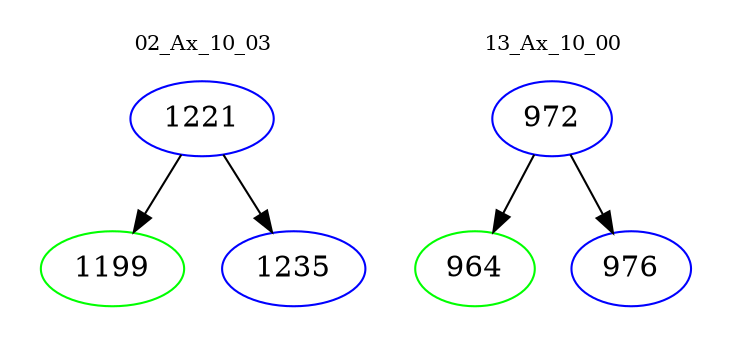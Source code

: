 digraph{
subgraph cluster_0 {
color = white
label = "02_Ax_10_03";
fontsize=10;
T0_1221 [label="1221", color="blue"]
T0_1221 -> T0_1199 [color="black"]
T0_1199 [label="1199", color="green"]
T0_1221 -> T0_1235 [color="black"]
T0_1235 [label="1235", color="blue"]
}
subgraph cluster_1 {
color = white
label = "13_Ax_10_00";
fontsize=10;
T1_972 [label="972", color="blue"]
T1_972 -> T1_964 [color="black"]
T1_964 [label="964", color="green"]
T1_972 -> T1_976 [color="black"]
T1_976 [label="976", color="blue"]
}
}

